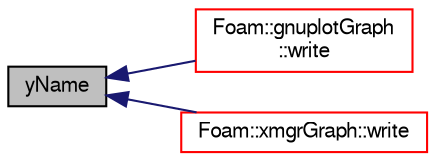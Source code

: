 digraph "yName"
{
  bgcolor="transparent";
  edge [fontname="FreeSans",fontsize="10",labelfontname="FreeSans",labelfontsize="10"];
  node [fontname="FreeSans",fontsize="10",shape=record];
  rankdir="LR";
  Node28 [label="yName",height=0.2,width=0.4,color="black", fillcolor="grey75", style="filled", fontcolor="black"];
  Node28 -> Node29 [dir="back",color="midnightblue",fontsize="10",style="solid",fontname="FreeSans"];
  Node29 [label="Foam::gnuplotGraph\l::write",height=0.2,width=0.4,color="red",URL="$a26710.html#a03cc376c8661af0d3eec43496ceec4b6",tooltip="Write graph in appropriate format. "];
  Node28 -> Node31 [dir="back",color="midnightblue",fontsize="10",style="solid",fontname="FreeSans"];
  Node31 [label="Foam::xmgrGraph::write",height=0.2,width=0.4,color="red",URL="$a26722.html#a03cc376c8661af0d3eec43496ceec4b6",tooltip="Write graph in appropriate format. "];
}
